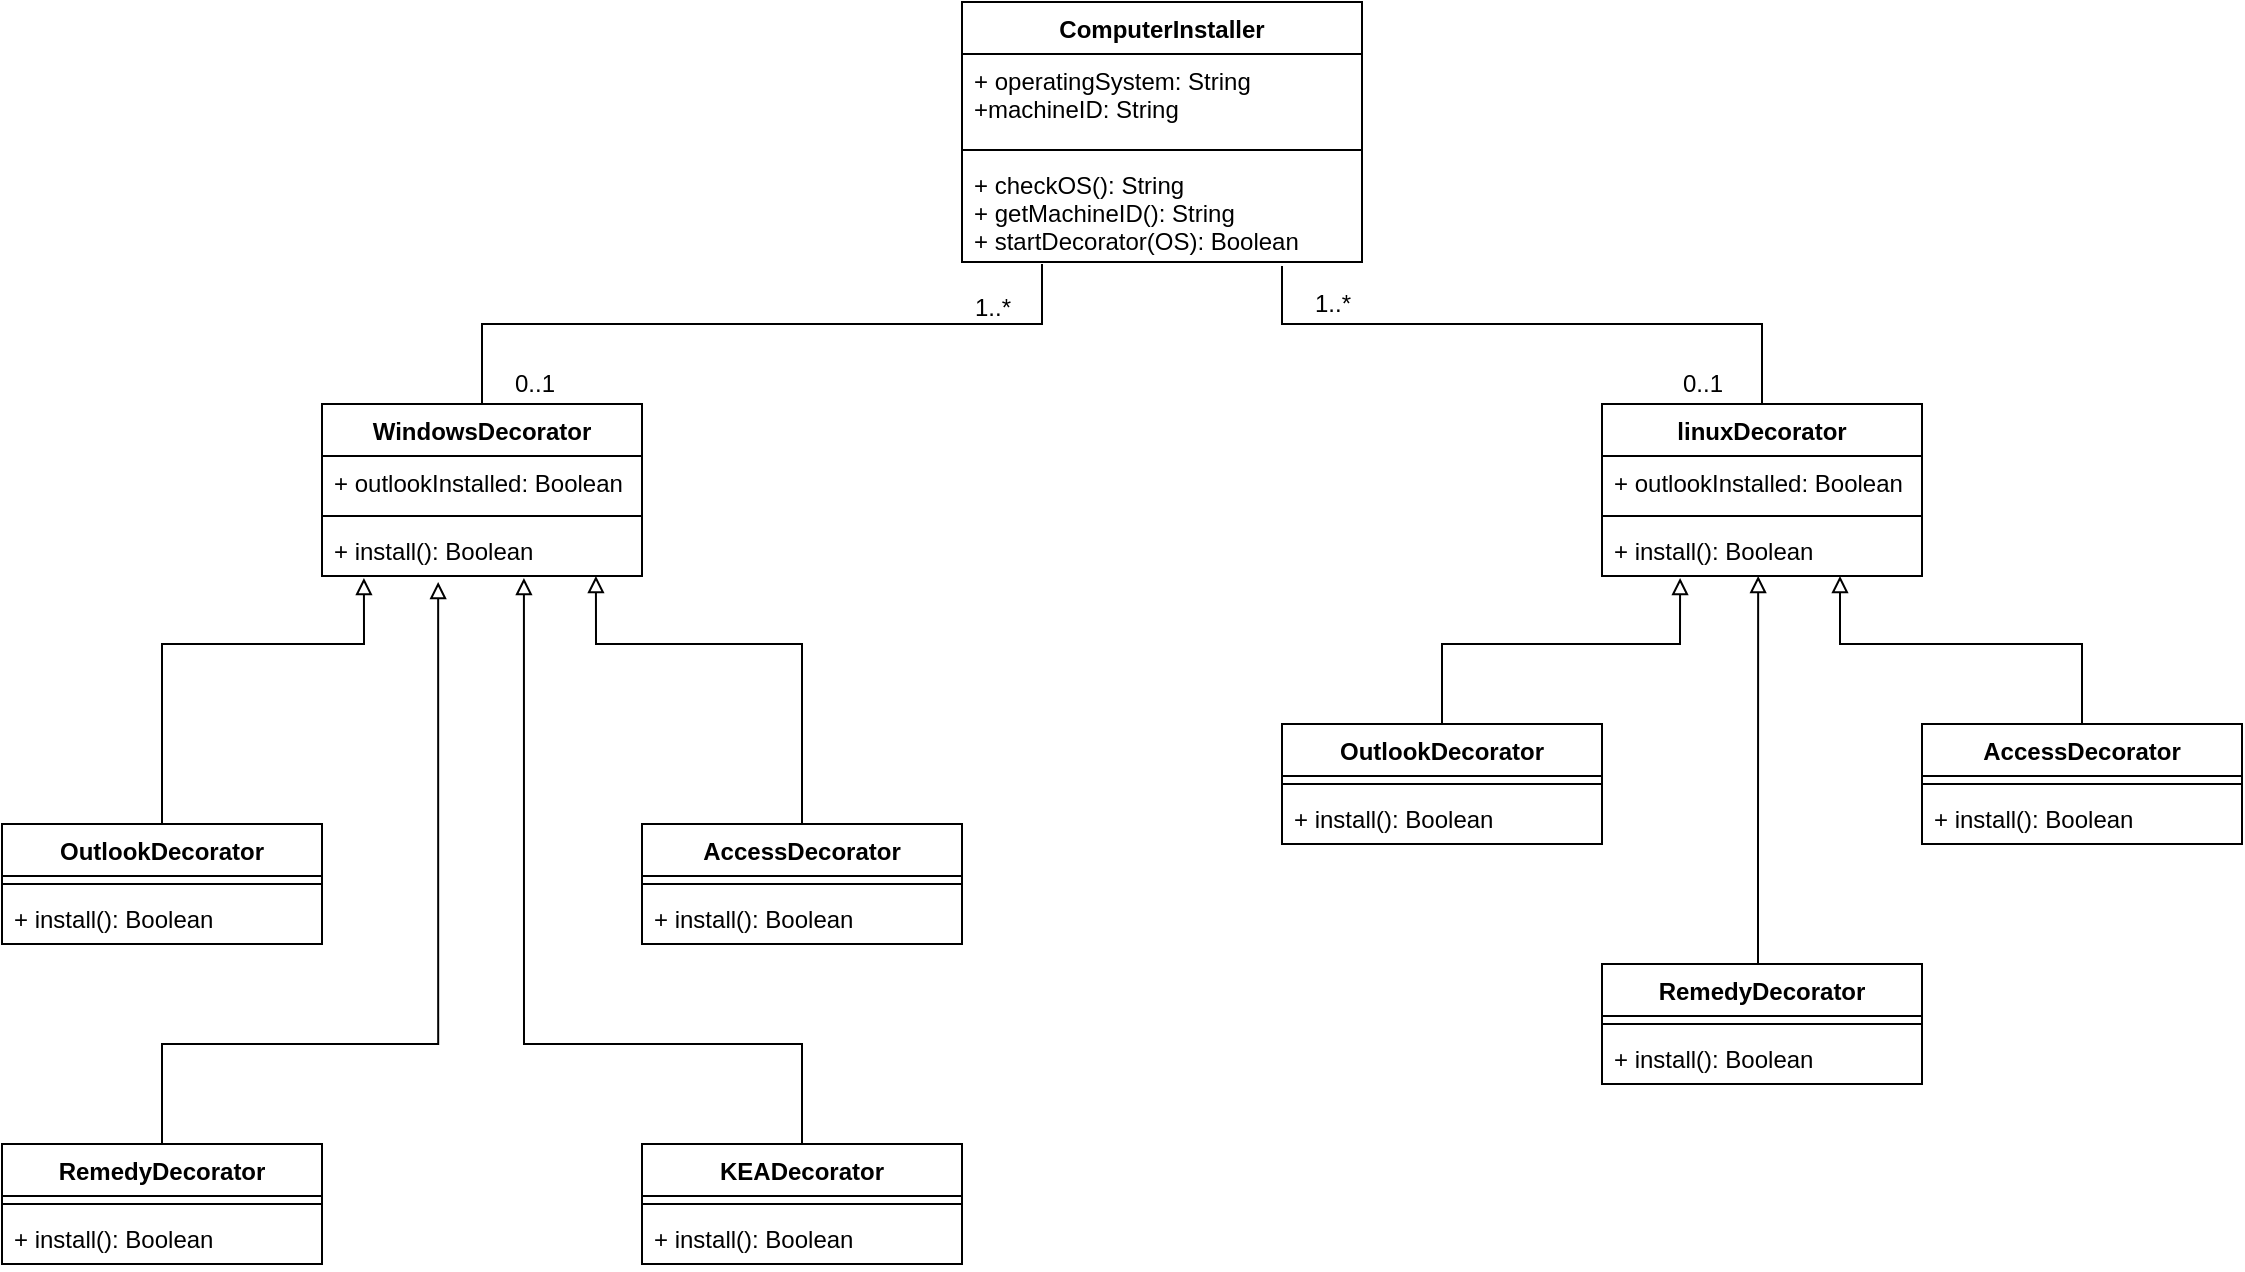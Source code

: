 <mxfile version="12.8.6" type="device"><diagram id="5bAlsffx0EOTcKIVj3Pv" name="Page-1"><mxGraphModel dx="1769" dy="1755" grid="1" gridSize="10" guides="1" tooltips="1" connect="1" arrows="1" fold="1" page="1" pageScale="1" pageWidth="827" pageHeight="1169" math="0" shadow="0"><root><mxCell id="0"/><mxCell id="1" parent="0"/><mxCell id="7Pnzb3JFqPWWY7GfjN_t-1" value="ComputerInstaller" style="swimlane;fontStyle=1;align=center;verticalAlign=top;childLayout=stackLayout;horizontal=1;startSize=26;horizontalStack=0;resizeParent=1;resizeParentMax=0;resizeLast=0;collapsible=1;marginBottom=0;" vertex="1" parent="1"><mxGeometry x="320" y="-1" width="200" height="130" as="geometry"/></mxCell><mxCell id="7Pnzb3JFqPWWY7GfjN_t-2" value="+ operatingSystem: String&#10;+machineID: String" style="text;strokeColor=none;fillColor=none;align=left;verticalAlign=top;spacingLeft=4;spacingRight=4;overflow=hidden;rotatable=0;points=[[0,0.5],[1,0.5]];portConstraint=eastwest;" vertex="1" parent="7Pnzb3JFqPWWY7GfjN_t-1"><mxGeometry y="26" width="200" height="44" as="geometry"/></mxCell><mxCell id="7Pnzb3JFqPWWY7GfjN_t-3" value="" style="line;strokeWidth=1;fillColor=none;align=left;verticalAlign=middle;spacingTop=-1;spacingLeft=3;spacingRight=3;rotatable=0;labelPosition=right;points=[];portConstraint=eastwest;" vertex="1" parent="7Pnzb3JFqPWWY7GfjN_t-1"><mxGeometry y="70" width="200" height="8" as="geometry"/></mxCell><mxCell id="7Pnzb3JFqPWWY7GfjN_t-4" value="+ checkOS(): String&#10;+ getMachineID(): String&#10;+ startDecorator(OS): Boolean&#10;" style="text;strokeColor=none;fillColor=none;align=left;verticalAlign=top;spacingLeft=4;spacingRight=4;overflow=hidden;rotatable=0;points=[[0,0.5],[1,0.5]];portConstraint=eastwest;" vertex="1" parent="7Pnzb3JFqPWWY7GfjN_t-1"><mxGeometry y="78" width="200" height="52" as="geometry"/></mxCell><mxCell id="7Pnzb3JFqPWWY7GfjN_t-90" style="edgeStyle=orthogonalEdgeStyle;rounded=0;orthogonalLoop=1;jettySize=auto;html=1;endArrow=none;endFill=0;" edge="1" parent="1" source="7Pnzb3JFqPWWY7GfjN_t-5"><mxGeometry relative="1" as="geometry"><mxPoint x="360" y="130" as="targetPoint"/><Array as="points"><mxPoint x="80" y="160"/><mxPoint x="360" y="160"/></Array></mxGeometry></mxCell><mxCell id="7Pnzb3JFqPWWY7GfjN_t-5" value="WindowsDecorator" style="swimlane;fontStyle=1;align=center;verticalAlign=top;childLayout=stackLayout;horizontal=1;startSize=26;horizontalStack=0;resizeParent=1;resizeParentMax=0;resizeLast=0;collapsible=1;marginBottom=0;" vertex="1" parent="1"><mxGeometry y="200" width="160" height="86" as="geometry"/></mxCell><mxCell id="7Pnzb3JFqPWWY7GfjN_t-6" value="+ outlookInstalled: Boolean" style="text;strokeColor=none;fillColor=none;align=left;verticalAlign=top;spacingLeft=4;spacingRight=4;overflow=hidden;rotatable=0;points=[[0,0.5],[1,0.5]];portConstraint=eastwest;" vertex="1" parent="7Pnzb3JFqPWWY7GfjN_t-5"><mxGeometry y="26" width="160" height="26" as="geometry"/></mxCell><mxCell id="7Pnzb3JFqPWWY7GfjN_t-7" value="" style="line;strokeWidth=1;fillColor=none;align=left;verticalAlign=middle;spacingTop=-1;spacingLeft=3;spacingRight=3;rotatable=0;labelPosition=right;points=[];portConstraint=eastwest;" vertex="1" parent="7Pnzb3JFqPWWY7GfjN_t-5"><mxGeometry y="52" width="160" height="8" as="geometry"/></mxCell><mxCell id="7Pnzb3JFqPWWY7GfjN_t-8" value="+ install(): Boolean" style="text;strokeColor=none;fillColor=none;align=left;verticalAlign=top;spacingLeft=4;spacingRight=4;overflow=hidden;rotatable=0;points=[[0,0.5],[1,0.5]];portConstraint=eastwest;" vertex="1" parent="7Pnzb3JFqPWWY7GfjN_t-5"><mxGeometry y="60" width="160" height="26" as="geometry"/></mxCell><mxCell id="7Pnzb3JFqPWWY7GfjN_t-93" style="edgeStyle=orthogonalEdgeStyle;rounded=0;orthogonalLoop=1;jettySize=auto;html=1;entryX=0.131;entryY=1.038;entryDx=0;entryDy=0;entryPerimeter=0;endArrow=block;endFill=0;" edge="1" parent="1" source="7Pnzb3JFqPWWY7GfjN_t-13" target="7Pnzb3JFqPWWY7GfjN_t-8"><mxGeometry relative="1" as="geometry"><Array as="points"><mxPoint x="-80" y="320"/><mxPoint x="21" y="320"/></Array></mxGeometry></mxCell><mxCell id="7Pnzb3JFqPWWY7GfjN_t-94" style="edgeStyle=orthogonalEdgeStyle;rounded=0;orthogonalLoop=1;jettySize=auto;html=1;entryX=0.856;entryY=1;entryDx=0;entryDy=0;entryPerimeter=0;endArrow=block;endFill=0;" edge="1" parent="1" source="7Pnzb3JFqPWWY7GfjN_t-17" target="7Pnzb3JFqPWWY7GfjN_t-8"><mxGeometry relative="1" as="geometry"><Array as="points"><mxPoint x="240" y="320"/><mxPoint x="137" y="320"/></Array></mxGeometry></mxCell><mxCell id="7Pnzb3JFqPWWY7GfjN_t-92" style="edgeStyle=orthogonalEdgeStyle;rounded=0;orthogonalLoop=1;jettySize=auto;html=1;entryX=0.363;entryY=1.115;entryDx=0;entryDy=0;entryPerimeter=0;endArrow=block;endFill=0;" edge="1" parent="1" source="7Pnzb3JFqPWWY7GfjN_t-21" target="7Pnzb3JFqPWWY7GfjN_t-8"><mxGeometry relative="1" as="geometry"><Array as="points"><mxPoint x="-80" y="520"/><mxPoint x="58" y="520"/></Array></mxGeometry></mxCell><mxCell id="7Pnzb3JFqPWWY7GfjN_t-95" style="edgeStyle=orthogonalEdgeStyle;rounded=0;orthogonalLoop=1;jettySize=auto;html=1;entryX=0.631;entryY=1.038;entryDx=0;entryDy=0;entryPerimeter=0;endArrow=block;endFill=0;" edge="1" parent="1" source="7Pnzb3JFqPWWY7GfjN_t-25" target="7Pnzb3JFqPWWY7GfjN_t-8"><mxGeometry relative="1" as="geometry"><Array as="points"><mxPoint x="240" y="520"/><mxPoint x="101" y="520"/></Array></mxGeometry></mxCell><mxCell id="7Pnzb3JFqPWWY7GfjN_t-91" style="edgeStyle=orthogonalEdgeStyle;rounded=0;orthogonalLoop=1;jettySize=auto;html=1;entryX=0.8;entryY=1.038;entryDx=0;entryDy=0;entryPerimeter=0;endArrow=none;endFill=0;" edge="1" parent="1" source="7Pnzb3JFqPWWY7GfjN_t-70" target="7Pnzb3JFqPWWY7GfjN_t-4"><mxGeometry relative="1" as="geometry"><mxPoint x="461" y="190" as="targetPoint"/><Array as="points"><mxPoint x="720" y="160"/><mxPoint x="480" y="160"/></Array></mxGeometry></mxCell><mxCell id="7Pnzb3JFqPWWY7GfjN_t-70" value="linuxDecorator" style="swimlane;fontStyle=1;align=center;verticalAlign=top;childLayout=stackLayout;horizontal=1;startSize=26;horizontalStack=0;resizeParent=1;resizeParentMax=0;resizeLast=0;collapsible=1;marginBottom=0;" vertex="1" parent="1"><mxGeometry x="640" y="200" width="160" height="86" as="geometry"/></mxCell><mxCell id="7Pnzb3JFqPWWY7GfjN_t-71" value="+ outlookInstalled: Boolean" style="text;strokeColor=none;fillColor=none;align=left;verticalAlign=top;spacingLeft=4;spacingRight=4;overflow=hidden;rotatable=0;points=[[0,0.5],[1,0.5]];portConstraint=eastwest;" vertex="1" parent="7Pnzb3JFqPWWY7GfjN_t-70"><mxGeometry y="26" width="160" height="26" as="geometry"/></mxCell><mxCell id="7Pnzb3JFqPWWY7GfjN_t-72" value="" style="line;strokeWidth=1;fillColor=none;align=left;verticalAlign=middle;spacingTop=-1;spacingLeft=3;spacingRight=3;rotatable=0;labelPosition=right;points=[];portConstraint=eastwest;" vertex="1" parent="7Pnzb3JFqPWWY7GfjN_t-70"><mxGeometry y="52" width="160" height="8" as="geometry"/></mxCell><mxCell id="7Pnzb3JFqPWWY7GfjN_t-73" value="+ install(): Boolean" style="text;strokeColor=none;fillColor=none;align=left;verticalAlign=top;spacingLeft=4;spacingRight=4;overflow=hidden;rotatable=0;points=[[0,0.5],[1,0.5]];portConstraint=eastwest;" vertex="1" parent="7Pnzb3JFqPWWY7GfjN_t-70"><mxGeometry y="60" width="160" height="26" as="geometry"/></mxCell><mxCell id="7Pnzb3JFqPWWY7GfjN_t-13" value="OutlookDecorator" style="swimlane;fontStyle=1;align=center;verticalAlign=top;childLayout=stackLayout;horizontal=1;startSize=26;horizontalStack=0;resizeParent=1;resizeParentMax=0;resizeLast=0;collapsible=1;marginBottom=0;" vertex="1" parent="1"><mxGeometry x="-160" y="410" width="160" height="60" as="geometry"/></mxCell><mxCell id="7Pnzb3JFqPWWY7GfjN_t-15" value="" style="line;strokeWidth=1;fillColor=none;align=left;verticalAlign=middle;spacingTop=-1;spacingLeft=3;spacingRight=3;rotatable=0;labelPosition=right;points=[];portConstraint=eastwest;" vertex="1" parent="7Pnzb3JFqPWWY7GfjN_t-13"><mxGeometry y="26" width="160" height="8" as="geometry"/></mxCell><mxCell id="7Pnzb3JFqPWWY7GfjN_t-16" value="+ install(): Boolean" style="text;strokeColor=none;fillColor=none;align=left;verticalAlign=top;spacingLeft=4;spacingRight=4;overflow=hidden;rotatable=0;points=[[0,0.5],[1,0.5]];portConstraint=eastwest;" vertex="1" parent="7Pnzb3JFqPWWY7GfjN_t-13"><mxGeometry y="34" width="160" height="26" as="geometry"/></mxCell><mxCell id="7Pnzb3JFqPWWY7GfjN_t-17" value="AccessDecorator" style="swimlane;fontStyle=1;align=center;verticalAlign=top;childLayout=stackLayout;horizontal=1;startSize=26;horizontalStack=0;resizeParent=1;resizeParentMax=0;resizeLast=0;collapsible=1;marginBottom=0;" vertex="1" parent="1"><mxGeometry x="160" y="410" width="160" height="60" as="geometry"/></mxCell><mxCell id="7Pnzb3JFqPWWY7GfjN_t-19" value="" style="line;strokeWidth=1;fillColor=none;align=left;verticalAlign=middle;spacingTop=-1;spacingLeft=3;spacingRight=3;rotatable=0;labelPosition=right;points=[];portConstraint=eastwest;" vertex="1" parent="7Pnzb3JFqPWWY7GfjN_t-17"><mxGeometry y="26" width="160" height="8" as="geometry"/></mxCell><mxCell id="7Pnzb3JFqPWWY7GfjN_t-20" value="+ install(): Boolean" style="text;strokeColor=none;fillColor=none;align=left;verticalAlign=top;spacingLeft=4;spacingRight=4;overflow=hidden;rotatable=0;points=[[0,0.5],[1,0.5]];portConstraint=eastwest;" vertex="1" parent="7Pnzb3JFqPWWY7GfjN_t-17"><mxGeometry y="34" width="160" height="26" as="geometry"/></mxCell><mxCell id="7Pnzb3JFqPWWY7GfjN_t-21" value="RemedyDecorator" style="swimlane;fontStyle=1;align=center;verticalAlign=top;childLayout=stackLayout;horizontal=1;startSize=26;horizontalStack=0;resizeParent=1;resizeParentMax=0;resizeLast=0;collapsible=1;marginBottom=0;" vertex="1" parent="1"><mxGeometry x="-160" y="570" width="160" height="60" as="geometry"/></mxCell><mxCell id="7Pnzb3JFqPWWY7GfjN_t-23" value="" style="line;strokeWidth=1;fillColor=none;align=left;verticalAlign=middle;spacingTop=-1;spacingLeft=3;spacingRight=3;rotatable=0;labelPosition=right;points=[];portConstraint=eastwest;" vertex="1" parent="7Pnzb3JFqPWWY7GfjN_t-21"><mxGeometry y="26" width="160" height="8" as="geometry"/></mxCell><mxCell id="7Pnzb3JFqPWWY7GfjN_t-24" value="+ install(): Boolean" style="text;strokeColor=none;fillColor=none;align=left;verticalAlign=top;spacingLeft=4;spacingRight=4;overflow=hidden;rotatable=0;points=[[0,0.5],[1,0.5]];portConstraint=eastwest;" vertex="1" parent="7Pnzb3JFqPWWY7GfjN_t-21"><mxGeometry y="34" width="160" height="26" as="geometry"/></mxCell><mxCell id="7Pnzb3JFqPWWY7GfjN_t-25" value="KEADecorator" style="swimlane;fontStyle=1;align=center;verticalAlign=top;childLayout=stackLayout;horizontal=1;startSize=26;horizontalStack=0;resizeParent=1;resizeParentMax=0;resizeLast=0;collapsible=1;marginBottom=0;" vertex="1" parent="1"><mxGeometry x="160" y="570" width="160" height="60" as="geometry"/></mxCell><mxCell id="7Pnzb3JFqPWWY7GfjN_t-27" value="" style="line;strokeWidth=1;fillColor=none;align=left;verticalAlign=middle;spacingTop=-1;spacingLeft=3;spacingRight=3;rotatable=0;labelPosition=right;points=[];portConstraint=eastwest;" vertex="1" parent="7Pnzb3JFqPWWY7GfjN_t-25"><mxGeometry y="26" width="160" height="8" as="geometry"/></mxCell><mxCell id="7Pnzb3JFqPWWY7GfjN_t-28" value="+ install(): Boolean" style="text;strokeColor=none;fillColor=none;align=left;verticalAlign=top;spacingLeft=4;spacingRight=4;overflow=hidden;rotatable=0;points=[[0,0.5],[1,0.5]];portConstraint=eastwest;" vertex="1" parent="7Pnzb3JFqPWWY7GfjN_t-25"><mxGeometry y="34" width="160" height="26" as="geometry"/></mxCell><mxCell id="7Pnzb3JFqPWWY7GfjN_t-114" style="edgeStyle=orthogonalEdgeStyle;rounded=0;orthogonalLoop=1;jettySize=auto;html=1;entryX=0.244;entryY=1.038;entryDx=0;entryDy=0;entryPerimeter=0;endArrow=block;endFill=0;" edge="1" parent="1" source="7Pnzb3JFqPWWY7GfjN_t-100" target="7Pnzb3JFqPWWY7GfjN_t-73"><mxGeometry relative="1" as="geometry"><Array as="points"><mxPoint x="560" y="320"/><mxPoint x="679" y="320"/></Array></mxGeometry></mxCell><mxCell id="7Pnzb3JFqPWWY7GfjN_t-100" value="OutlookDecorator" style="swimlane;fontStyle=1;align=center;verticalAlign=top;childLayout=stackLayout;horizontal=1;startSize=26;horizontalStack=0;resizeParent=1;resizeParentMax=0;resizeLast=0;collapsible=1;marginBottom=0;" vertex="1" parent="1"><mxGeometry x="480" y="360" width="160" height="60" as="geometry"/></mxCell><mxCell id="7Pnzb3JFqPWWY7GfjN_t-101" value="" style="line;strokeWidth=1;fillColor=none;align=left;verticalAlign=middle;spacingTop=-1;spacingLeft=3;spacingRight=3;rotatable=0;labelPosition=right;points=[];portConstraint=eastwest;" vertex="1" parent="7Pnzb3JFqPWWY7GfjN_t-100"><mxGeometry y="26" width="160" height="8" as="geometry"/></mxCell><mxCell id="7Pnzb3JFqPWWY7GfjN_t-102" value="+ install(): Boolean" style="text;strokeColor=none;fillColor=none;align=left;verticalAlign=top;spacingLeft=4;spacingRight=4;overflow=hidden;rotatable=0;points=[[0,0.5],[1,0.5]];portConstraint=eastwest;" vertex="1" parent="7Pnzb3JFqPWWY7GfjN_t-100"><mxGeometry y="34" width="160" height="26" as="geometry"/></mxCell><mxCell id="7Pnzb3JFqPWWY7GfjN_t-113" style="edgeStyle=orthogonalEdgeStyle;rounded=0;orthogonalLoop=1;jettySize=auto;html=1;endArrow=block;endFill=0;" edge="1" parent="1" source="7Pnzb3JFqPWWY7GfjN_t-103" target="7Pnzb3JFqPWWY7GfjN_t-73"><mxGeometry relative="1" as="geometry"><mxPoint x="759" y="291" as="targetPoint"/><Array as="points"><mxPoint x="880" y="320"/><mxPoint x="759" y="320"/></Array></mxGeometry></mxCell><mxCell id="7Pnzb3JFqPWWY7GfjN_t-103" value="AccessDecorator" style="swimlane;fontStyle=1;align=center;verticalAlign=top;childLayout=stackLayout;horizontal=1;startSize=26;horizontalStack=0;resizeParent=1;resizeParentMax=0;resizeLast=0;collapsible=1;marginBottom=0;" vertex="1" parent="1"><mxGeometry x="800" y="360" width="160" height="60" as="geometry"/></mxCell><mxCell id="7Pnzb3JFqPWWY7GfjN_t-104" value="" style="line;strokeWidth=1;fillColor=none;align=left;verticalAlign=middle;spacingTop=-1;spacingLeft=3;spacingRight=3;rotatable=0;labelPosition=right;points=[];portConstraint=eastwest;" vertex="1" parent="7Pnzb3JFqPWWY7GfjN_t-103"><mxGeometry y="26" width="160" height="8" as="geometry"/></mxCell><mxCell id="7Pnzb3JFqPWWY7GfjN_t-105" value="+ install(): Boolean" style="text;strokeColor=none;fillColor=none;align=left;verticalAlign=top;spacingLeft=4;spacingRight=4;overflow=hidden;rotatable=0;points=[[0,0.5],[1,0.5]];portConstraint=eastwest;" vertex="1" parent="7Pnzb3JFqPWWY7GfjN_t-103"><mxGeometry y="34" width="160" height="26" as="geometry"/></mxCell><mxCell id="7Pnzb3JFqPWWY7GfjN_t-115" style="edgeStyle=orthogonalEdgeStyle;rounded=0;orthogonalLoop=1;jettySize=auto;html=1;entryX=0.488;entryY=1;entryDx=0;entryDy=0;entryPerimeter=0;endArrow=block;endFill=0;" edge="1" parent="1" source="7Pnzb3JFqPWWY7GfjN_t-106" target="7Pnzb3JFqPWWY7GfjN_t-73"><mxGeometry relative="1" as="geometry"><Array as="points"><mxPoint x="718" y="430"/><mxPoint x="718" y="430"/></Array></mxGeometry></mxCell><mxCell id="7Pnzb3JFqPWWY7GfjN_t-106" value="RemedyDecorator" style="swimlane;fontStyle=1;align=center;verticalAlign=top;childLayout=stackLayout;horizontal=1;startSize=26;horizontalStack=0;resizeParent=1;resizeParentMax=0;resizeLast=0;collapsible=1;marginBottom=0;" vertex="1" parent="1"><mxGeometry x="640" y="480" width="160" height="60" as="geometry"/></mxCell><mxCell id="7Pnzb3JFqPWWY7GfjN_t-107" value="" style="line;strokeWidth=1;fillColor=none;align=left;verticalAlign=middle;spacingTop=-1;spacingLeft=3;spacingRight=3;rotatable=0;labelPosition=right;points=[];portConstraint=eastwest;" vertex="1" parent="7Pnzb3JFqPWWY7GfjN_t-106"><mxGeometry y="26" width="160" height="8" as="geometry"/></mxCell><mxCell id="7Pnzb3JFqPWWY7GfjN_t-108" value="+ install(): Boolean" style="text;strokeColor=none;fillColor=none;align=left;verticalAlign=top;spacingLeft=4;spacingRight=4;overflow=hidden;rotatable=0;points=[[0,0.5],[1,0.5]];portConstraint=eastwest;" vertex="1" parent="7Pnzb3JFqPWWY7GfjN_t-106"><mxGeometry y="34" width="160" height="26" as="geometry"/></mxCell><mxCell id="7Pnzb3JFqPWWY7GfjN_t-116" value="0..1" style="text;html=1;align=center;verticalAlign=middle;resizable=0;points=[];autosize=1;" vertex="1" parent="1"><mxGeometry x="86" y="180" width="40" height="20" as="geometry"/></mxCell><mxCell id="7Pnzb3JFqPWWY7GfjN_t-117" value="0..1" style="text;html=1;align=center;verticalAlign=middle;resizable=0;points=[];autosize=1;" vertex="1" parent="1"><mxGeometry x="670" y="180" width="40" height="20" as="geometry"/></mxCell><mxCell id="7Pnzb3JFqPWWY7GfjN_t-118" value="1..*" style="text;html=1;align=center;verticalAlign=middle;resizable=0;points=[];autosize=1;" vertex="1" parent="1"><mxGeometry x="320" y="142" width="30" height="20" as="geometry"/></mxCell><mxCell id="7Pnzb3JFqPWWY7GfjN_t-119" value="1..*" style="text;html=1;align=center;verticalAlign=middle;resizable=0;points=[];autosize=1;" vertex="1" parent="1"><mxGeometry x="490" y="140" width="30" height="20" as="geometry"/></mxCell></root></mxGraphModel></diagram></mxfile>